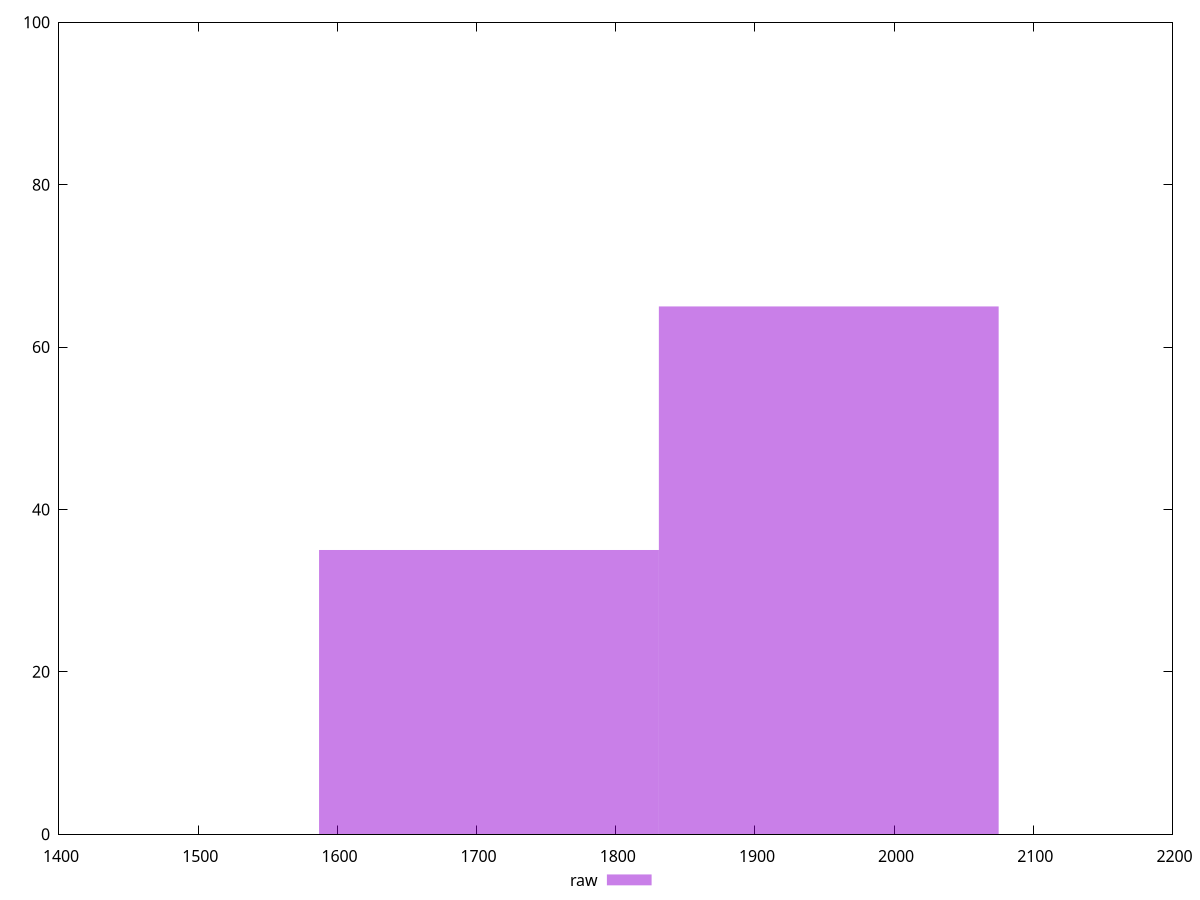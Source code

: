 reset
set terminal svg size 640, 490 enhanced background rgb 'white'
set output "report_00007_2020-12-11T15:55:29.892Z/first-contentful-paint/samples/pages+cached+noexternal+noimg/raw/histogram.svg"

$raw <<EOF
1708.9079946321826 35
1953.037708151066 65
EOF

set key outside below
set boxwidth 244.12971351888325
set yrange [0:100]
set style fill transparent solid 0.5 noborder

plot \
  $raw title "raw" with boxes, \


reset